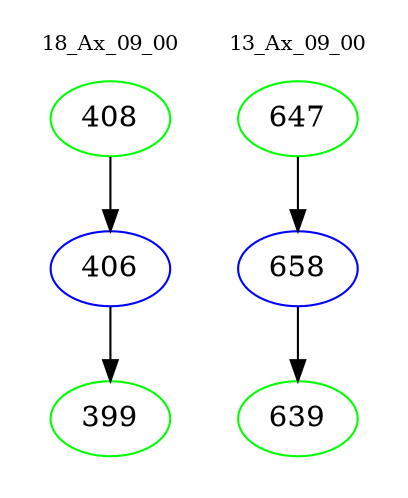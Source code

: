 digraph{
subgraph cluster_0 {
color = white
label = "18_Ax_09_00";
fontsize=10;
T0_408 [label="408", color="green"]
T0_408 -> T0_406 [color="black"]
T0_406 [label="406", color="blue"]
T0_406 -> T0_399 [color="black"]
T0_399 [label="399", color="green"]
}
subgraph cluster_1 {
color = white
label = "13_Ax_09_00";
fontsize=10;
T1_647 [label="647", color="green"]
T1_647 -> T1_658 [color="black"]
T1_658 [label="658", color="blue"]
T1_658 -> T1_639 [color="black"]
T1_639 [label="639", color="green"]
}
}
